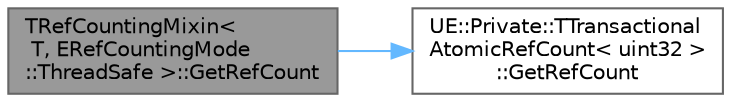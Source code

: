 digraph "TRefCountingMixin&lt; T, ERefCountingMode::ThreadSafe &gt;::GetRefCount"
{
 // INTERACTIVE_SVG=YES
 // LATEX_PDF_SIZE
  bgcolor="transparent";
  edge [fontname=Helvetica,fontsize=10,labelfontname=Helvetica,labelfontsize=10];
  node [fontname=Helvetica,fontsize=10,shape=box,height=0.2,width=0.4];
  rankdir="LR";
  Node1 [id="Node000001",label="TRefCountingMixin\<\l T, ERefCountingMode\l::ThreadSafe \>::GetRefCount",height=0.2,width=0.4,color="gray40", fillcolor="grey60", style="filled", fontcolor="black",tooltip=" "];
  Node1 -> Node2 [id="edge1_Node000001_Node000002",color="steelblue1",style="solid",tooltip=" "];
  Node2 [id="Node000002",label="UE::Private::TTransactional\lAtomicRefCount\< uint32 \>\l::GetRefCount",height=0.2,width=0.4,color="grey40", fillcolor="white", style="filled",URL="$d9/dab/classUE_1_1Private_1_1TTransactionalAtomicRefCount.html#a494fd93401aa749caf62f54b1481b4a2",tooltip=" "];
}
